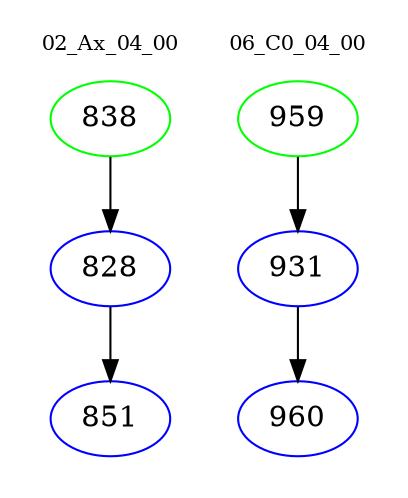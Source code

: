 digraph{
subgraph cluster_0 {
color = white
label = "02_Ax_04_00";
fontsize=10;
T0_838 [label="838", color="green"]
T0_838 -> T0_828 [color="black"]
T0_828 [label="828", color="blue"]
T0_828 -> T0_851 [color="black"]
T0_851 [label="851", color="blue"]
}
subgraph cluster_1 {
color = white
label = "06_C0_04_00";
fontsize=10;
T1_959 [label="959", color="green"]
T1_959 -> T1_931 [color="black"]
T1_931 [label="931", color="blue"]
T1_931 -> T1_960 [color="black"]
T1_960 [label="960", color="blue"]
}
}
